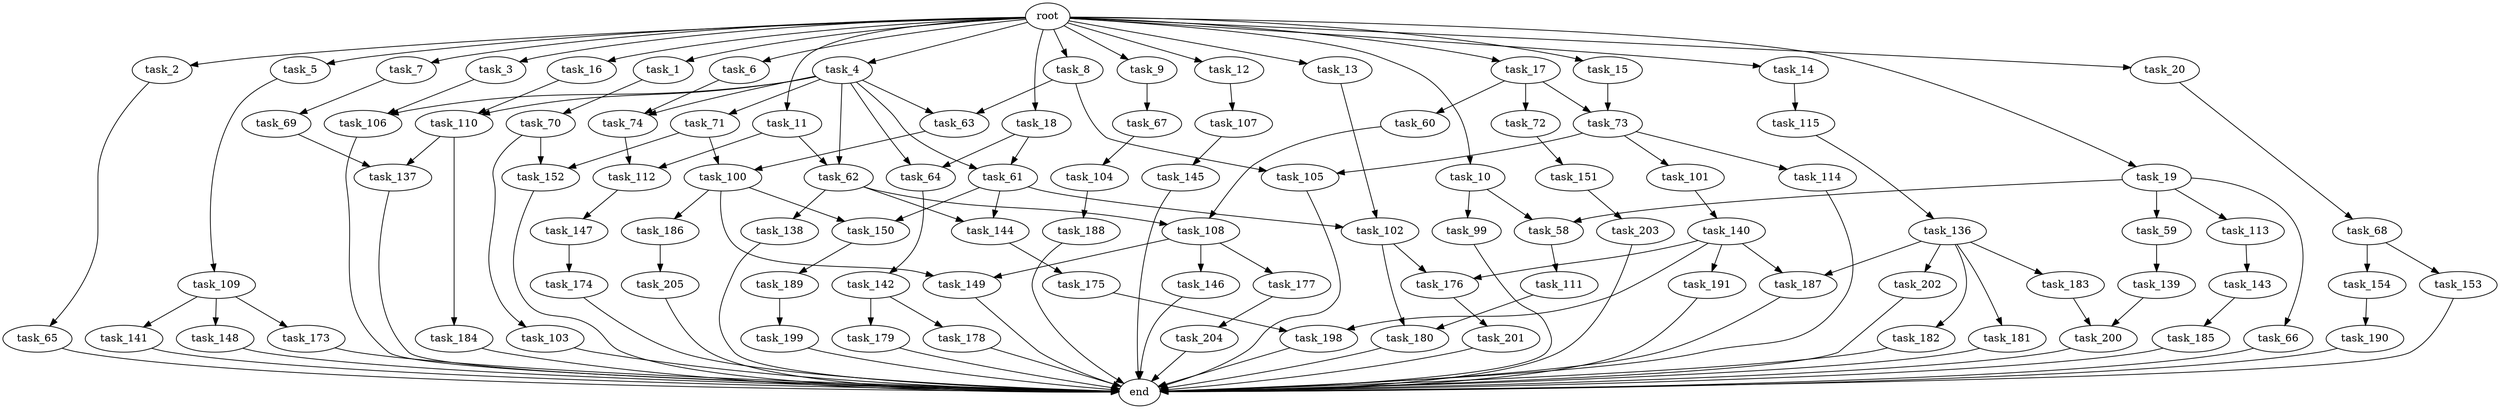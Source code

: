 digraph G {
  root [size="0.000000"];
  task_1 [size="2.048000"];
  task_2 [size="2.048000"];
  task_3 [size="2.048000"];
  task_4 [size="2.048000"];
  task_5 [size="2.048000"];
  task_6 [size="2.048000"];
  task_7 [size="2.048000"];
  task_8 [size="2.048000"];
  task_9 [size="2.048000"];
  task_10 [size="2.048000"];
  task_11 [size="2.048000"];
  task_12 [size="2.048000"];
  task_13 [size="2.048000"];
  task_14 [size="2.048000"];
  task_15 [size="2.048000"];
  task_16 [size="2.048000"];
  task_17 [size="2.048000"];
  task_18 [size="2.048000"];
  task_19 [size="2.048000"];
  task_20 [size="2.048000"];
  task_58 [size="498216206.336000"];
  task_59 [size="429496729.600000"];
  task_60 [size="618475290.624000"];
  task_61 [size="773094113.280000"];
  task_62 [size="1872605741.056000"];
  task_63 [size="584115552.256000"];
  task_64 [size="773094113.280000"];
  task_65 [size="841813590.016000"];
  task_66 [size="429496729.600000"];
  task_67 [size="841813590.016000"];
  task_68 [size="1099511627.776000"];
  task_69 [size="841813590.016000"];
  task_70 [size="618475290.624000"];
  task_71 [size="154618822.656000"];
  task_72 [size="618475290.624000"];
  task_73 [size="1460288880.640000"];
  task_74 [size="996432412.672000"];
  task_99 [size="68719476.736000"];
  task_100 [size="704374636.544000"];
  task_101 [size="1717986918.400000"];
  task_102 [size="2010044694.528000"];
  task_103 [size="154618822.656000"];
  task_104 [size="274877906.944000"];
  task_105 [size="2147483648.000000"];
  task_106 [size="309237645.312000"];
  task_107 [size="68719476.736000"];
  task_108 [size="1992864825.344000"];
  task_109 [size="618475290.624000"];
  task_110 [size="584115552.256000"];
  task_111 [size="274877906.944000"];
  task_112 [size="3109556322.304000"];
  task_113 [size="429496729.600000"];
  task_114 [size="1717986918.400000"];
  task_115 [size="154618822.656000"];
  task_136 [size="68719476.736000"];
  task_137 [size="773094113.280000"];
  task_138 [size="1717986918.400000"];
  task_139 [size="1099511627.776000"];
  task_140 [size="618475290.624000"];
  task_141 [size="429496729.600000"];
  task_142 [size="154618822.656000"];
  task_143 [size="68719476.736000"];
  task_144 [size="2336462209.024000"];
  task_145 [size="841813590.016000"];
  task_146 [size="841813590.016000"];
  task_147 [size="274877906.944000"];
  task_148 [size="429496729.600000"];
  task_149 [size="2559800508.416000"];
  task_150 [size="2336462209.024000"];
  task_151 [size="68719476.736000"];
  task_152 [size="584115552.256000"];
  task_153 [size="68719476.736000"];
  task_154 [size="68719476.736000"];
  task_173 [size="429496729.600000"];
  task_174 [size="1391569403.904000"];
  task_175 [size="618475290.624000"];
  task_176 [size="584115552.256000"];
  task_177 [size="841813590.016000"];
  task_178 [size="618475290.624000"];
  task_179 [size="618475290.624000"];
  task_180 [size="858993459.200000"];
  task_181 [size="274877906.944000"];
  task_182 [size="274877906.944000"];
  task_183 [size="274877906.944000"];
  task_184 [size="154618822.656000"];
  task_185 [size="68719476.736000"];
  task_186 [size="1717986918.400000"];
  task_187 [size="429496729.600000"];
  task_188 [size="429496729.600000"];
  task_189 [size="618475290.624000"];
  task_190 [size="1099511627.776000"];
  task_191 [size="154618822.656000"];
  task_198 [size="584115552.256000"];
  task_199 [size="68719476.736000"];
  task_200 [size="584115552.256000"];
  task_201 [size="154618822.656000"];
  task_202 [size="274877906.944000"];
  task_203 [size="1717986918.400000"];
  task_204 [size="274877906.944000"];
  task_205 [size="841813590.016000"];
  end [size="0.000000"];

  root -> task_1 [size="1.000000"];
  root -> task_2 [size="1.000000"];
  root -> task_3 [size="1.000000"];
  root -> task_4 [size="1.000000"];
  root -> task_5 [size="1.000000"];
  root -> task_6 [size="1.000000"];
  root -> task_7 [size="1.000000"];
  root -> task_8 [size="1.000000"];
  root -> task_9 [size="1.000000"];
  root -> task_10 [size="1.000000"];
  root -> task_11 [size="1.000000"];
  root -> task_12 [size="1.000000"];
  root -> task_13 [size="1.000000"];
  root -> task_14 [size="1.000000"];
  root -> task_15 [size="1.000000"];
  root -> task_16 [size="1.000000"];
  root -> task_17 [size="1.000000"];
  root -> task_18 [size="1.000000"];
  root -> task_19 [size="1.000000"];
  root -> task_20 [size="1.000000"];
  task_1 -> task_70 [size="301989888.000000"];
  task_2 -> task_65 [size="411041792.000000"];
  task_3 -> task_106 [size="75497472.000000"];
  task_4 -> task_61 [size="75497472.000000"];
  task_4 -> task_62 [size="75497472.000000"];
  task_4 -> task_63 [size="75497472.000000"];
  task_4 -> task_64 [size="75497472.000000"];
  task_4 -> task_71 [size="75497472.000000"];
  task_4 -> task_74 [size="75497472.000000"];
  task_4 -> task_106 [size="75497472.000000"];
  task_4 -> task_110 [size="75497472.000000"];
  task_5 -> task_109 [size="301989888.000000"];
  task_6 -> task_74 [size="411041792.000000"];
  task_7 -> task_69 [size="411041792.000000"];
  task_8 -> task_63 [size="209715200.000000"];
  task_8 -> task_105 [size="209715200.000000"];
  task_9 -> task_67 [size="411041792.000000"];
  task_10 -> task_58 [size="33554432.000000"];
  task_10 -> task_99 [size="33554432.000000"];
  task_11 -> task_62 [size="838860800.000000"];
  task_11 -> task_112 [size="838860800.000000"];
  task_12 -> task_107 [size="33554432.000000"];
  task_13 -> task_102 [size="679477248.000000"];
  task_14 -> task_115 [size="75497472.000000"];
  task_15 -> task_73 [size="411041792.000000"];
  task_16 -> task_110 [size="209715200.000000"];
  task_17 -> task_60 [size="301989888.000000"];
  task_17 -> task_72 [size="301989888.000000"];
  task_17 -> task_73 [size="301989888.000000"];
  task_18 -> task_61 [size="301989888.000000"];
  task_18 -> task_64 [size="301989888.000000"];
  task_19 -> task_58 [size="209715200.000000"];
  task_19 -> task_59 [size="209715200.000000"];
  task_19 -> task_66 [size="209715200.000000"];
  task_19 -> task_113 [size="209715200.000000"];
  task_20 -> task_68 [size="536870912.000000"];
  task_58 -> task_111 [size="134217728.000000"];
  task_59 -> task_139 [size="536870912.000000"];
  task_60 -> task_108 [size="134217728.000000"];
  task_61 -> task_102 [size="301989888.000000"];
  task_61 -> task_144 [size="301989888.000000"];
  task_61 -> task_150 [size="301989888.000000"];
  task_62 -> task_108 [size="838860800.000000"];
  task_62 -> task_138 [size="838860800.000000"];
  task_62 -> task_144 [size="838860800.000000"];
  task_63 -> task_100 [size="134217728.000000"];
  task_64 -> task_142 [size="75497472.000000"];
  task_65 -> end [size="1.000000"];
  task_66 -> end [size="1.000000"];
  task_67 -> task_104 [size="134217728.000000"];
  task_68 -> task_153 [size="33554432.000000"];
  task_68 -> task_154 [size="33554432.000000"];
  task_69 -> task_137 [size="301989888.000000"];
  task_70 -> task_103 [size="75497472.000000"];
  task_70 -> task_152 [size="75497472.000000"];
  task_71 -> task_100 [size="209715200.000000"];
  task_71 -> task_152 [size="209715200.000000"];
  task_72 -> task_151 [size="33554432.000000"];
  task_73 -> task_101 [size="838860800.000000"];
  task_73 -> task_105 [size="838860800.000000"];
  task_73 -> task_114 [size="838860800.000000"];
  task_74 -> task_112 [size="679477248.000000"];
  task_99 -> end [size="1.000000"];
  task_100 -> task_149 [size="838860800.000000"];
  task_100 -> task_150 [size="838860800.000000"];
  task_100 -> task_186 [size="838860800.000000"];
  task_101 -> task_140 [size="301989888.000000"];
  task_102 -> task_176 [size="209715200.000000"];
  task_102 -> task_180 [size="209715200.000000"];
  task_103 -> end [size="1.000000"];
  task_104 -> task_188 [size="209715200.000000"];
  task_105 -> end [size="1.000000"];
  task_106 -> end [size="1.000000"];
  task_107 -> task_145 [size="411041792.000000"];
  task_108 -> task_146 [size="411041792.000000"];
  task_108 -> task_149 [size="411041792.000000"];
  task_108 -> task_177 [size="411041792.000000"];
  task_109 -> task_141 [size="209715200.000000"];
  task_109 -> task_148 [size="209715200.000000"];
  task_109 -> task_173 [size="209715200.000000"];
  task_110 -> task_137 [size="75497472.000000"];
  task_110 -> task_184 [size="75497472.000000"];
  task_111 -> task_180 [size="209715200.000000"];
  task_112 -> task_147 [size="134217728.000000"];
  task_113 -> task_143 [size="33554432.000000"];
  task_114 -> end [size="1.000000"];
  task_115 -> task_136 [size="33554432.000000"];
  task_136 -> task_181 [size="134217728.000000"];
  task_136 -> task_182 [size="134217728.000000"];
  task_136 -> task_183 [size="134217728.000000"];
  task_136 -> task_187 [size="134217728.000000"];
  task_136 -> task_202 [size="134217728.000000"];
  task_137 -> end [size="1.000000"];
  task_138 -> end [size="1.000000"];
  task_139 -> task_200 [size="75497472.000000"];
  task_140 -> task_176 [size="75497472.000000"];
  task_140 -> task_187 [size="75497472.000000"];
  task_140 -> task_191 [size="75497472.000000"];
  task_140 -> task_198 [size="75497472.000000"];
  task_141 -> end [size="1.000000"];
  task_142 -> task_178 [size="301989888.000000"];
  task_142 -> task_179 [size="301989888.000000"];
  task_143 -> task_185 [size="33554432.000000"];
  task_144 -> task_175 [size="301989888.000000"];
  task_145 -> end [size="1.000000"];
  task_146 -> end [size="1.000000"];
  task_147 -> task_174 [size="679477248.000000"];
  task_148 -> end [size="1.000000"];
  task_149 -> end [size="1.000000"];
  task_150 -> task_189 [size="301989888.000000"];
  task_151 -> task_203 [size="838860800.000000"];
  task_152 -> end [size="1.000000"];
  task_153 -> end [size="1.000000"];
  task_154 -> task_190 [size="536870912.000000"];
  task_173 -> end [size="1.000000"];
  task_174 -> end [size="1.000000"];
  task_175 -> task_198 [size="209715200.000000"];
  task_176 -> task_201 [size="75497472.000000"];
  task_177 -> task_204 [size="134217728.000000"];
  task_178 -> end [size="1.000000"];
  task_179 -> end [size="1.000000"];
  task_180 -> end [size="1.000000"];
  task_181 -> end [size="1.000000"];
  task_182 -> end [size="1.000000"];
  task_183 -> task_200 [size="209715200.000000"];
  task_184 -> end [size="1.000000"];
  task_185 -> end [size="1.000000"];
  task_186 -> task_205 [size="411041792.000000"];
  task_187 -> end [size="1.000000"];
  task_188 -> end [size="1.000000"];
  task_189 -> task_199 [size="33554432.000000"];
  task_190 -> end [size="1.000000"];
  task_191 -> end [size="1.000000"];
  task_198 -> end [size="1.000000"];
  task_199 -> end [size="1.000000"];
  task_200 -> end [size="1.000000"];
  task_201 -> end [size="1.000000"];
  task_202 -> end [size="1.000000"];
  task_203 -> end [size="1.000000"];
  task_204 -> end [size="1.000000"];
  task_205 -> end [size="1.000000"];
}
